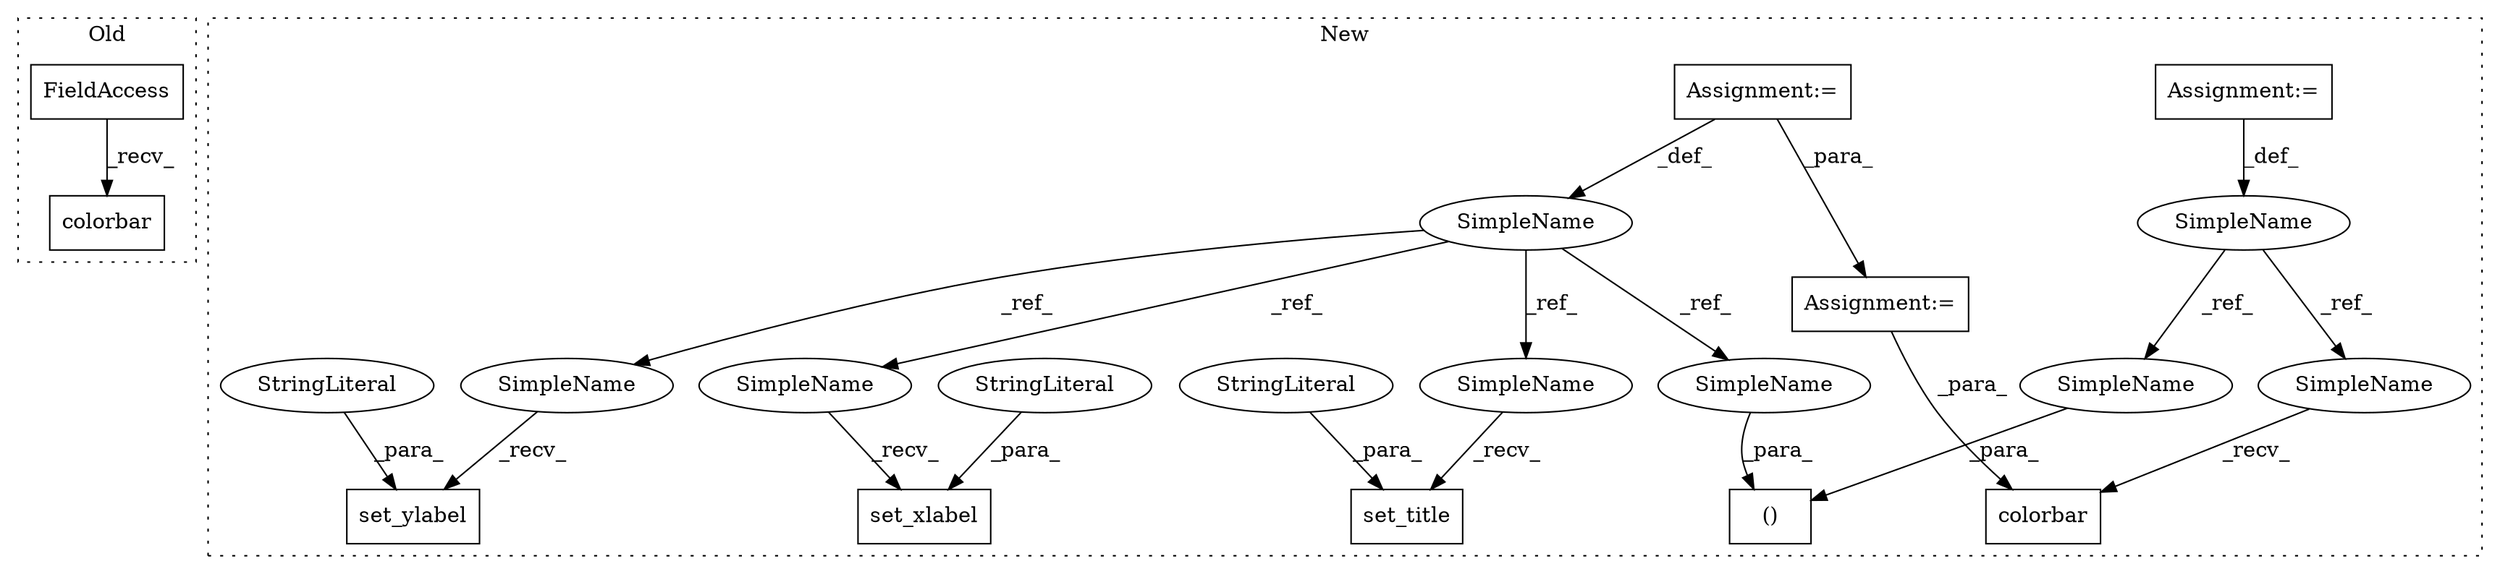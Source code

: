 digraph G {
subgraph cluster0 {
1 [label="colorbar" a="32" s="1419" l="10" shape="box"];
4 [label="FieldAccess" a="22" s="1401" l="10" shape="box"];
label = "Old";
style="dotted";
}
subgraph cluster1 {
2 [label="colorbar" a="32" s="3937,3949" l="9,1" shape="box"];
3 [label="Assignment:=" a="7" s="3886" l="1" shape="box"];
5 [label="SimpleName" a="42" s="125" l="4" shape="ellipse"];
6 [label="()" a="106" s="3798" l="20" shape="box"];
7 [label="Assignment:=" a="7" s="466" l="3" shape="box"];
8 [label="Assignment:=" a="7" s="125" l="4" shape="box"];
9 [label="set_title" a="32" s="3960,4013" l="10,1" shape="box"];
10 [label="SimpleName" a="42" s="466" l="3" shape="ellipse"];
11 [label="set_xlabel" a="32" s="4024,4056" l="11,1" shape="box"];
12 [label="set_ylabel" a="32" s="4067,4098" l="11,1" shape="box"];
13 [label="StringLiteral" a="45" s="4035" l="21" shape="ellipse"];
14 [label="StringLiteral" a="45" s="3970" l="43" shape="ellipse"];
15 [label="StringLiteral" a="45" s="4078" l="20" shape="ellipse"];
16 [label="SimpleName" a="42" s="3815" l="3" shape="ellipse"];
17 [label="SimpleName" a="42" s="3956" l="3" shape="ellipse"];
18 [label="SimpleName" a="42" s="4063" l="3" shape="ellipse"];
19 [label="SimpleName" a="42" s="4020" l="3" shape="ellipse"];
20 [label="SimpleName" a="42" s="3798" l="4" shape="ellipse"];
21 [label="SimpleName" a="42" s="3932" l="4" shape="ellipse"];
label = "New";
style="dotted";
}
3 -> 2 [label="_para_"];
4 -> 1 [label="_recv_"];
5 -> 21 [label="_ref_"];
5 -> 20 [label="_ref_"];
7 -> 3 [label="_para_"];
7 -> 10 [label="_def_"];
8 -> 5 [label="_def_"];
10 -> 17 [label="_ref_"];
10 -> 18 [label="_ref_"];
10 -> 19 [label="_ref_"];
10 -> 16 [label="_ref_"];
13 -> 11 [label="_para_"];
14 -> 9 [label="_para_"];
15 -> 12 [label="_para_"];
16 -> 6 [label="_para_"];
17 -> 9 [label="_recv_"];
18 -> 12 [label="_recv_"];
19 -> 11 [label="_recv_"];
20 -> 6 [label="_para_"];
21 -> 2 [label="_recv_"];
}